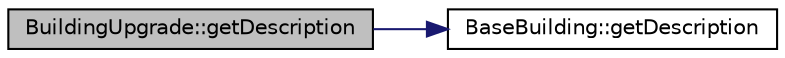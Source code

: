 digraph "BuildingUpgrade::getDescription"
{
 // LATEX_PDF_SIZE
  edge [fontname="Helvetica",fontsize="10",labelfontname="Helvetica",labelfontsize="10"];
  node [fontname="Helvetica",fontsize="10",shape=record];
  rankdir="LR";
  Node1 [label="BuildingUpgrade::getDescription",height=0.2,width=0.4,color="black", fillcolor="grey75", style="filled", fontcolor="black",tooltip="Gets the building's description."];
  Node1 -> Node2 [color="midnightblue",fontsize="10",style="solid",fontname="Helvetica"];
  Node2 [label="BaseBuilding::getDescription",height=0.2,width=0.4,color="black", fillcolor="white", style="filled",URL="$classBaseBuilding.html#a51031baf8f3f925ef439d9d0562ba9dc",tooltip="Get building description."];
}
